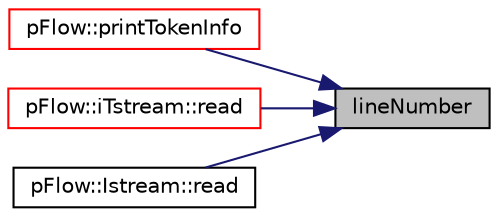 digraph "lineNumber"
{
 // LATEX_PDF_SIZE
  edge [fontname="Helvetica",fontsize="10",labelfontname="Helvetica",labelfontsize="10"];
  node [fontname="Helvetica",fontsize="10",shape=record];
  rankdir="RL";
  Node1 [label="lineNumber",height=0.2,width=0.4,color="black", fillcolor="grey75", style="filled", fontcolor="black",tooltip="The line number for the token."];
  Node1 -> Node2 [dir="back",color="midnightblue",fontsize="10",style="solid",fontname="Helvetica"];
  Node2 [label="pFlow::printTokenInfo",height=0.2,width=0.4,color="red", fillcolor="white", style="filled",URL="$namespacepFlow.html#a085bff06be72a06c81e84c1d1cb3a21a",tooltip=" "];
  Node1 -> Node5 [dir="back",color="midnightblue",fontsize="10",style="solid",fontname="Helvetica"];
  Node5 [label="pFlow::iTstream::read",height=0.2,width=0.4,color="red", fillcolor="white", style="filled",URL="$classpFlow_1_1iTstream.html#a2927b1d2adfb79cfbe30374f02109ac5",tooltip="Return next token from stream."];
  Node1 -> Node7 [dir="back",color="midnightblue",fontsize="10",style="solid",fontname="Helvetica"];
  Node7 [label="pFlow::Istream::read",height=0.2,width=0.4,color="black", fillcolor="white", style="filled",URL="$classpFlow_1_1Istream.html#a2927b1d2adfb79cfbe30374f02109ac5",tooltip="Return next token from stream."];
}
